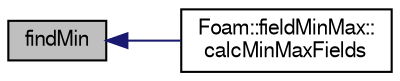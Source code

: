 digraph "findMin"
{
  bgcolor="transparent";
  edge [fontname="FreeSans",fontsize="10",labelfontname="FreeSans",labelfontsize="10"];
  node [fontname="FreeSans",fontsize="10",shape=record];
  rankdir="LR";
  Node1 [label="findMin",height=0.2,width=0.4,color="black", fillcolor="grey75", style="filled" fontcolor="black"];
  Node1 -> Node2 [dir="back",color="midnightblue",fontsize="10",style="solid",fontname="FreeSans"];
  Node2 [label="Foam::fieldMinMax::\lcalcMinMaxFields",height=0.2,width=0.4,color="black",URL="$a00744.html#a6126365ecd734d34bcb4c240e4ce8039",tooltip="Calculate the field min/max. "];
}
